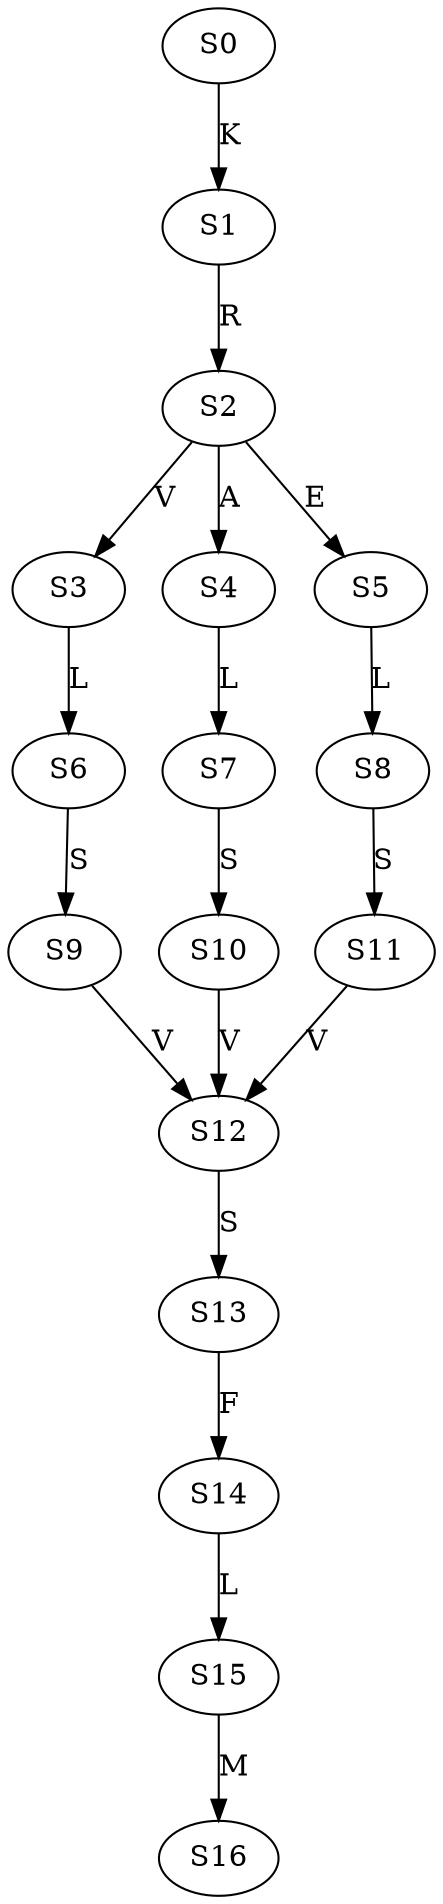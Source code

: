 strict digraph  {
	S0 -> S1 [ label = K ];
	S1 -> S2 [ label = R ];
	S2 -> S3 [ label = V ];
	S2 -> S4 [ label = A ];
	S2 -> S5 [ label = E ];
	S3 -> S6 [ label = L ];
	S4 -> S7 [ label = L ];
	S5 -> S8 [ label = L ];
	S6 -> S9 [ label = S ];
	S7 -> S10 [ label = S ];
	S8 -> S11 [ label = S ];
	S9 -> S12 [ label = V ];
	S10 -> S12 [ label = V ];
	S11 -> S12 [ label = V ];
	S12 -> S13 [ label = S ];
	S13 -> S14 [ label = F ];
	S14 -> S15 [ label = L ];
	S15 -> S16 [ label = M ];
}
